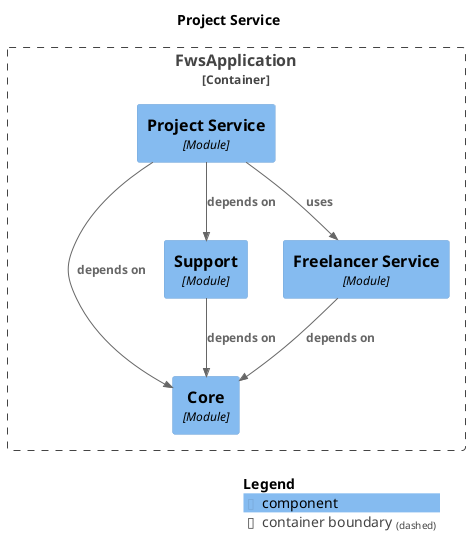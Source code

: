 @startuml
set separator none
title Project Service

top to bottom direction

!include <C4/C4>
!include <C4/C4_Context>
!include <C4/C4_Component>

Container_Boundary("FwsApplication.FwsApplication_boundary", "FwsApplication", $tags="") {
  Component(FwsApplication.FwsApplication.Core, "Core", $techn="Module", $descr="", $tags="", $link="")
  Component(FwsApplication.FwsApplication.ProjectService, "Project Service", $techn="Module", $descr="", $tags="", $link="")
  Component(FwsApplication.FwsApplication.Support, "Support", $techn="Module", $descr="", $tags="", $link="")
  Component(FwsApplication.FwsApplication.FreelancerService, "Freelancer Service", $techn="Module", $descr="", $tags="", $link="")
}

Rel(FwsApplication.FwsApplication.ProjectService, FwsApplication.FwsApplication.Core, "depends on", $techn="", $tags="", $link="")
Rel(FwsApplication.FwsApplication.ProjectService, FwsApplication.FwsApplication.FreelancerService, "uses", $techn="", $tags="", $link="")
Rel(FwsApplication.FwsApplication.Support, FwsApplication.FwsApplication.Core, "depends on", $techn="", $tags="", $link="")
Rel(FwsApplication.FwsApplication.FreelancerService, FwsApplication.FwsApplication.Core, "depends on", $techn="", $tags="", $link="")
Rel(FwsApplication.FwsApplication.ProjectService, FwsApplication.FwsApplication.Support, "depends on", $techn="", $tags="", $link="")

SHOW_LEGEND(true)
@enduml